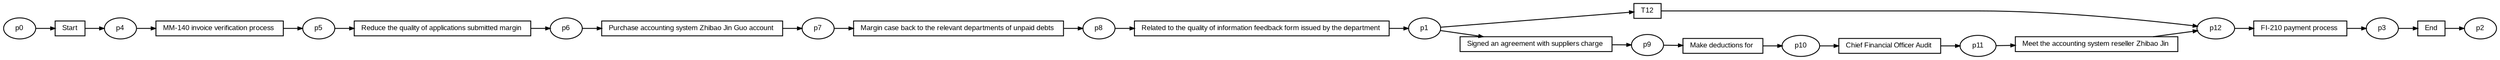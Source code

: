 digraph G {ranksep=".3"; fontsize="8"; remincross=true; margin="0.0,0.0"; fontname="Arial";rankdir="LR"; 
edge [arrowsize="0.5"];
node [height=".2",width=".2",fontname="Arial",fontsize="8"];
t0 [shape="box",label="Start"];
t1 [shape="box",label="MM-140 invoice verification process "];
t2 [shape="box",label="FI-210 payment process "];
t3 [shape="box",label="End"];
t4 [shape="box",label="T12"];
t5 [shape="box",label="Reduce the quality of applications submitted margin "];
t6 [shape="box",label="Purchase accounting system Zhibao Jin Guo account "];
t7 [shape="box",label="Margin case back to the relevant departments of unpaid debts "];
t8 [shape="box",label="Related to the quality of information feedback form issued by the department "];
t9 [shape="box",label="Signed an agreement with suppliers charge "];
t10 [shape="box",label="Make deductions for "];
t11 [shape="box",label="Chief Financial Officer Audit "];
t12 [shape="box",label="Meet the accounting system reseller Zhibao Jin "];
p0 [shape="oval",label="p0"];
p1 [shape="oval",label="p1"];
p2 [shape="oval",label="p10"];
p3 [shape="oval",label="p11"];
p4 [shape="oval",label="p12"];
p5 [shape="oval",label="p2"];
p6 [shape="oval",label="p3"];
p7 [shape="oval",label="p4"];
p8 [shape="oval",label="p5"];
p9 [shape="oval",label="p6"];
p10 [shape="oval",label="p7"];
p11 [shape="oval",label="p8"];
p12 [shape="oval",label="p9"];
t0 -> p7[label=""];
p4 -> t2[label=""];
t2 -> p6[label=""];
t5 -> p9[label=""];
t4 -> p4[label=""];
p0 -> t0[label=""];
p6 -> t3[label=""];
p10 -> t7[label=""];
t1 -> p8[label=""];
p8 -> t5[label=""];
t8 -> p1[label=""];
p1 -> t4[label=""];
t9 -> p12[label=""];
t3 -> p5[label=""];
t10 -> p2[label=""];
p1 -> t9[label=""];
p2 -> t11[label=""];
p12 -> t10[label=""];
p3 -> t12[label=""];
p7 -> t1[label=""];
t6 -> p10[label=""];
t11 -> p3[label=""];
t7 -> p11[label=""];
p11 -> t8[label=""];
t12 -> p4[label=""];
p9 -> t6[label=""];
}
